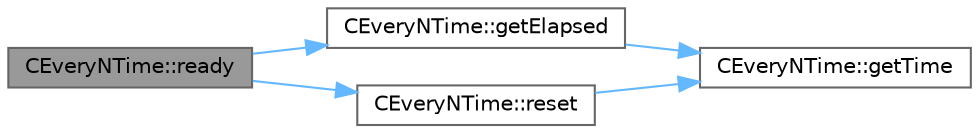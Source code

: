 digraph "CEveryNTime::ready"
{
 // LATEX_PDF_SIZE
  bgcolor="transparent";
  edge [fontname=Helvetica,fontsize=10,labelfontname=Helvetica,labelfontsize=10];
  node [fontname=Helvetica,fontsize=10,shape=box,height=0.2,width=0.4];
  rankdir="LR";
  Node1 [id="Node000001",label="CEveryNTime::ready",height=0.2,width=0.4,color="gray40", fillcolor="grey60", style="filled", fontcolor="black",tooltip="Check if the time interval has elapsed."];
  Node1 -> Node2 [id="edge1_Node000001_Node000002",color="steelblue1",style="solid",tooltip=" "];
  Node2 [id="Node000002",label="CEveryNTime::getElapsed",height=0.2,width=0.4,color="grey40", fillcolor="white", style="filled",URL="$d5/df2/group___timekeeping.html#abf8af3755a0c9c8ac5d1f70eabef5c3b",tooltip="Get the time elapsed since the last trigger event."];
  Node2 -> Node3 [id="edge2_Node000002_Node000003",color="steelblue1",style="solid",tooltip=" "];
  Node3 [id="Node000003",label="CEveryNTime::getTime",height=0.2,width=0.4,color="grey40", fillcolor="white", style="filled",URL="$d5/df2/group___timekeeping.html#a9e72ce7dcf1e5b321ec9fa61f6c4fbd5",tooltip="Get the current time according to the class' timekeeper."];
  Node1 -> Node4 [id="edge3_Node000001_Node000004",color="steelblue1",style="solid",tooltip=" "];
  Node4 [id="Node000004",label="CEveryNTime::reset",height=0.2,width=0.4,color="grey40", fillcolor="white", style="filled",URL="$d5/df2/group___timekeeping.html#ae8ae82d26045e38ca51fbf424ad58d86",tooltip="Reset the timestamp to the current time."];
  Node4 -> Node3 [id="edge4_Node000004_Node000003",color="steelblue1",style="solid",tooltip=" "];
}
